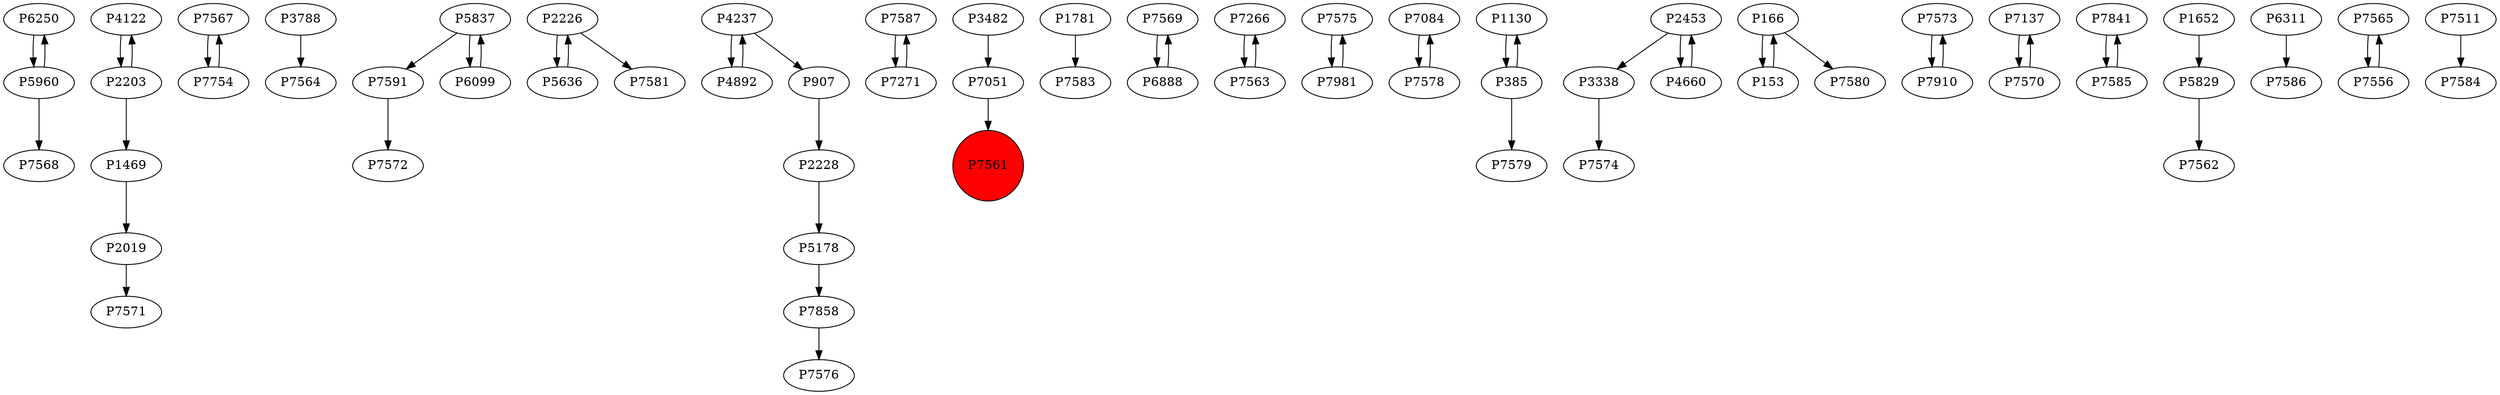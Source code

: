 digraph {
	P6250 -> P5960
	P4122 -> P2203
	P5960 -> P6250
	P2203 -> P4122
	P2203 -> P1469
	P7567 -> P7754
	P3788 -> P7564
	P5837 -> P7591
	P2226 -> P5636
	P4237 -> P4892
	P6099 -> P5837
	P7587 -> P7271
	P7051 -> P7561
	P1781 -> P7583
	P7569 -> P6888
	P7266 -> P7563
	P7575 -> P7981
	P7084 -> P7578
	P5636 -> P2226
	P7858 -> P7576
	P1130 -> P385
	P5837 -> P6099
	P3338 -> P7574
	P2228 -> P5178
	P166 -> P153
	P2453 -> P3338
	P7573 -> P7910
	P7137 -> P7570
	P4892 -> P4237
	P4660 -> P2453
	P7981 -> P7575
	P385 -> P7579
	P7841 -> P7585
	P1469 -> P2019
	P153 -> P166
	P7910 -> P7573
	P7271 -> P7587
	P1652 -> P5829
	P7585 -> P7841
	P4237 -> P907
	P5829 -> P7562
	P7754 -> P7567
	P6311 -> P7586
	P2226 -> P7581
	P7578 -> P7084
	P907 -> P2228
	P7563 -> P7266
	P2453 -> P4660
	P7591 -> P7572
	P3482 -> P7051
	P2019 -> P7571
	P7565 -> P7556
	P7511 -> P7584
	P7556 -> P7565
	P5178 -> P7858
	P166 -> P7580
	P7570 -> P7137
	P5960 -> P7568
	P6888 -> P7569
	P385 -> P1130
	P7561 [shape=circle]
	P7561 [style=filled]
	P7561 [fillcolor=red]
}